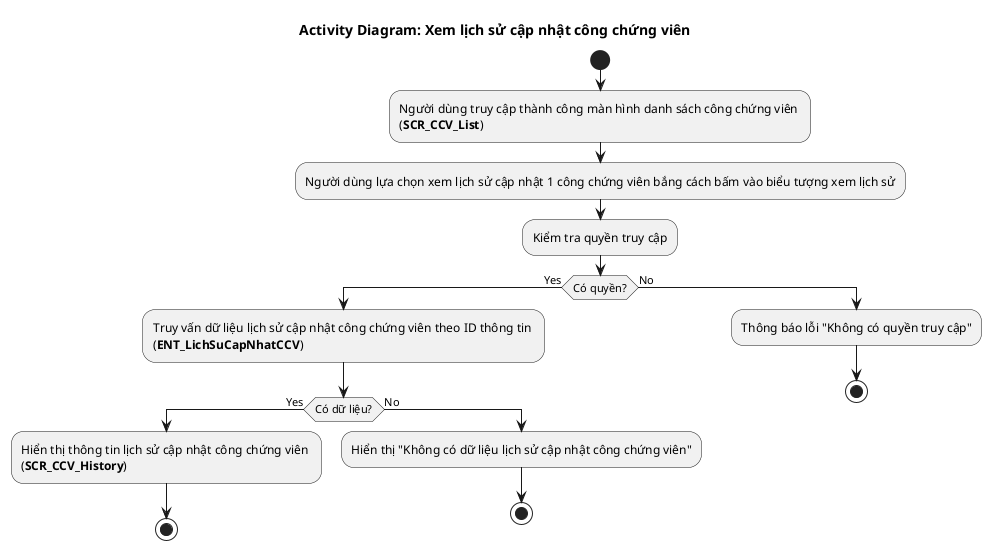 @startuml AD_ChungChi_Detail
!pragma layout smetana
title Activity Diagram: Xem lịch sử cập nhật công chứng viên

start
:Người dùng truy cập thành công màn hình danh sách công chứng viên \n(**SCR_CCV_List**);
:Người dùng lựa chọn xem lịch sử cập nhật 1 công chứng viên bắng cách bấm vào biểu tượng xem lịch sử;
:Kiểm tra quyền truy cập;
if (Có quyền?) then (Yes)
  :Truy vấn dữ liệu lịch sử cập nhật công chứng viên theo ID thông tin \n(**ENT_LichSuCapNhatCCV**);
  if (Có dữ liệu?) then (Yes)
    :Hiển thị thông tin lịch sử cập nhật công chứng viên \n(**SCR_CCV_History**);
    stop
  else (No)
    :Hiển thị "Không có dữ liệu lịch sử cập nhật công chứng viên";
    stop
  endif
else (No)
  :Thông báo lỗi "Không có quyền truy cập";
  stop
endif
@enduml
